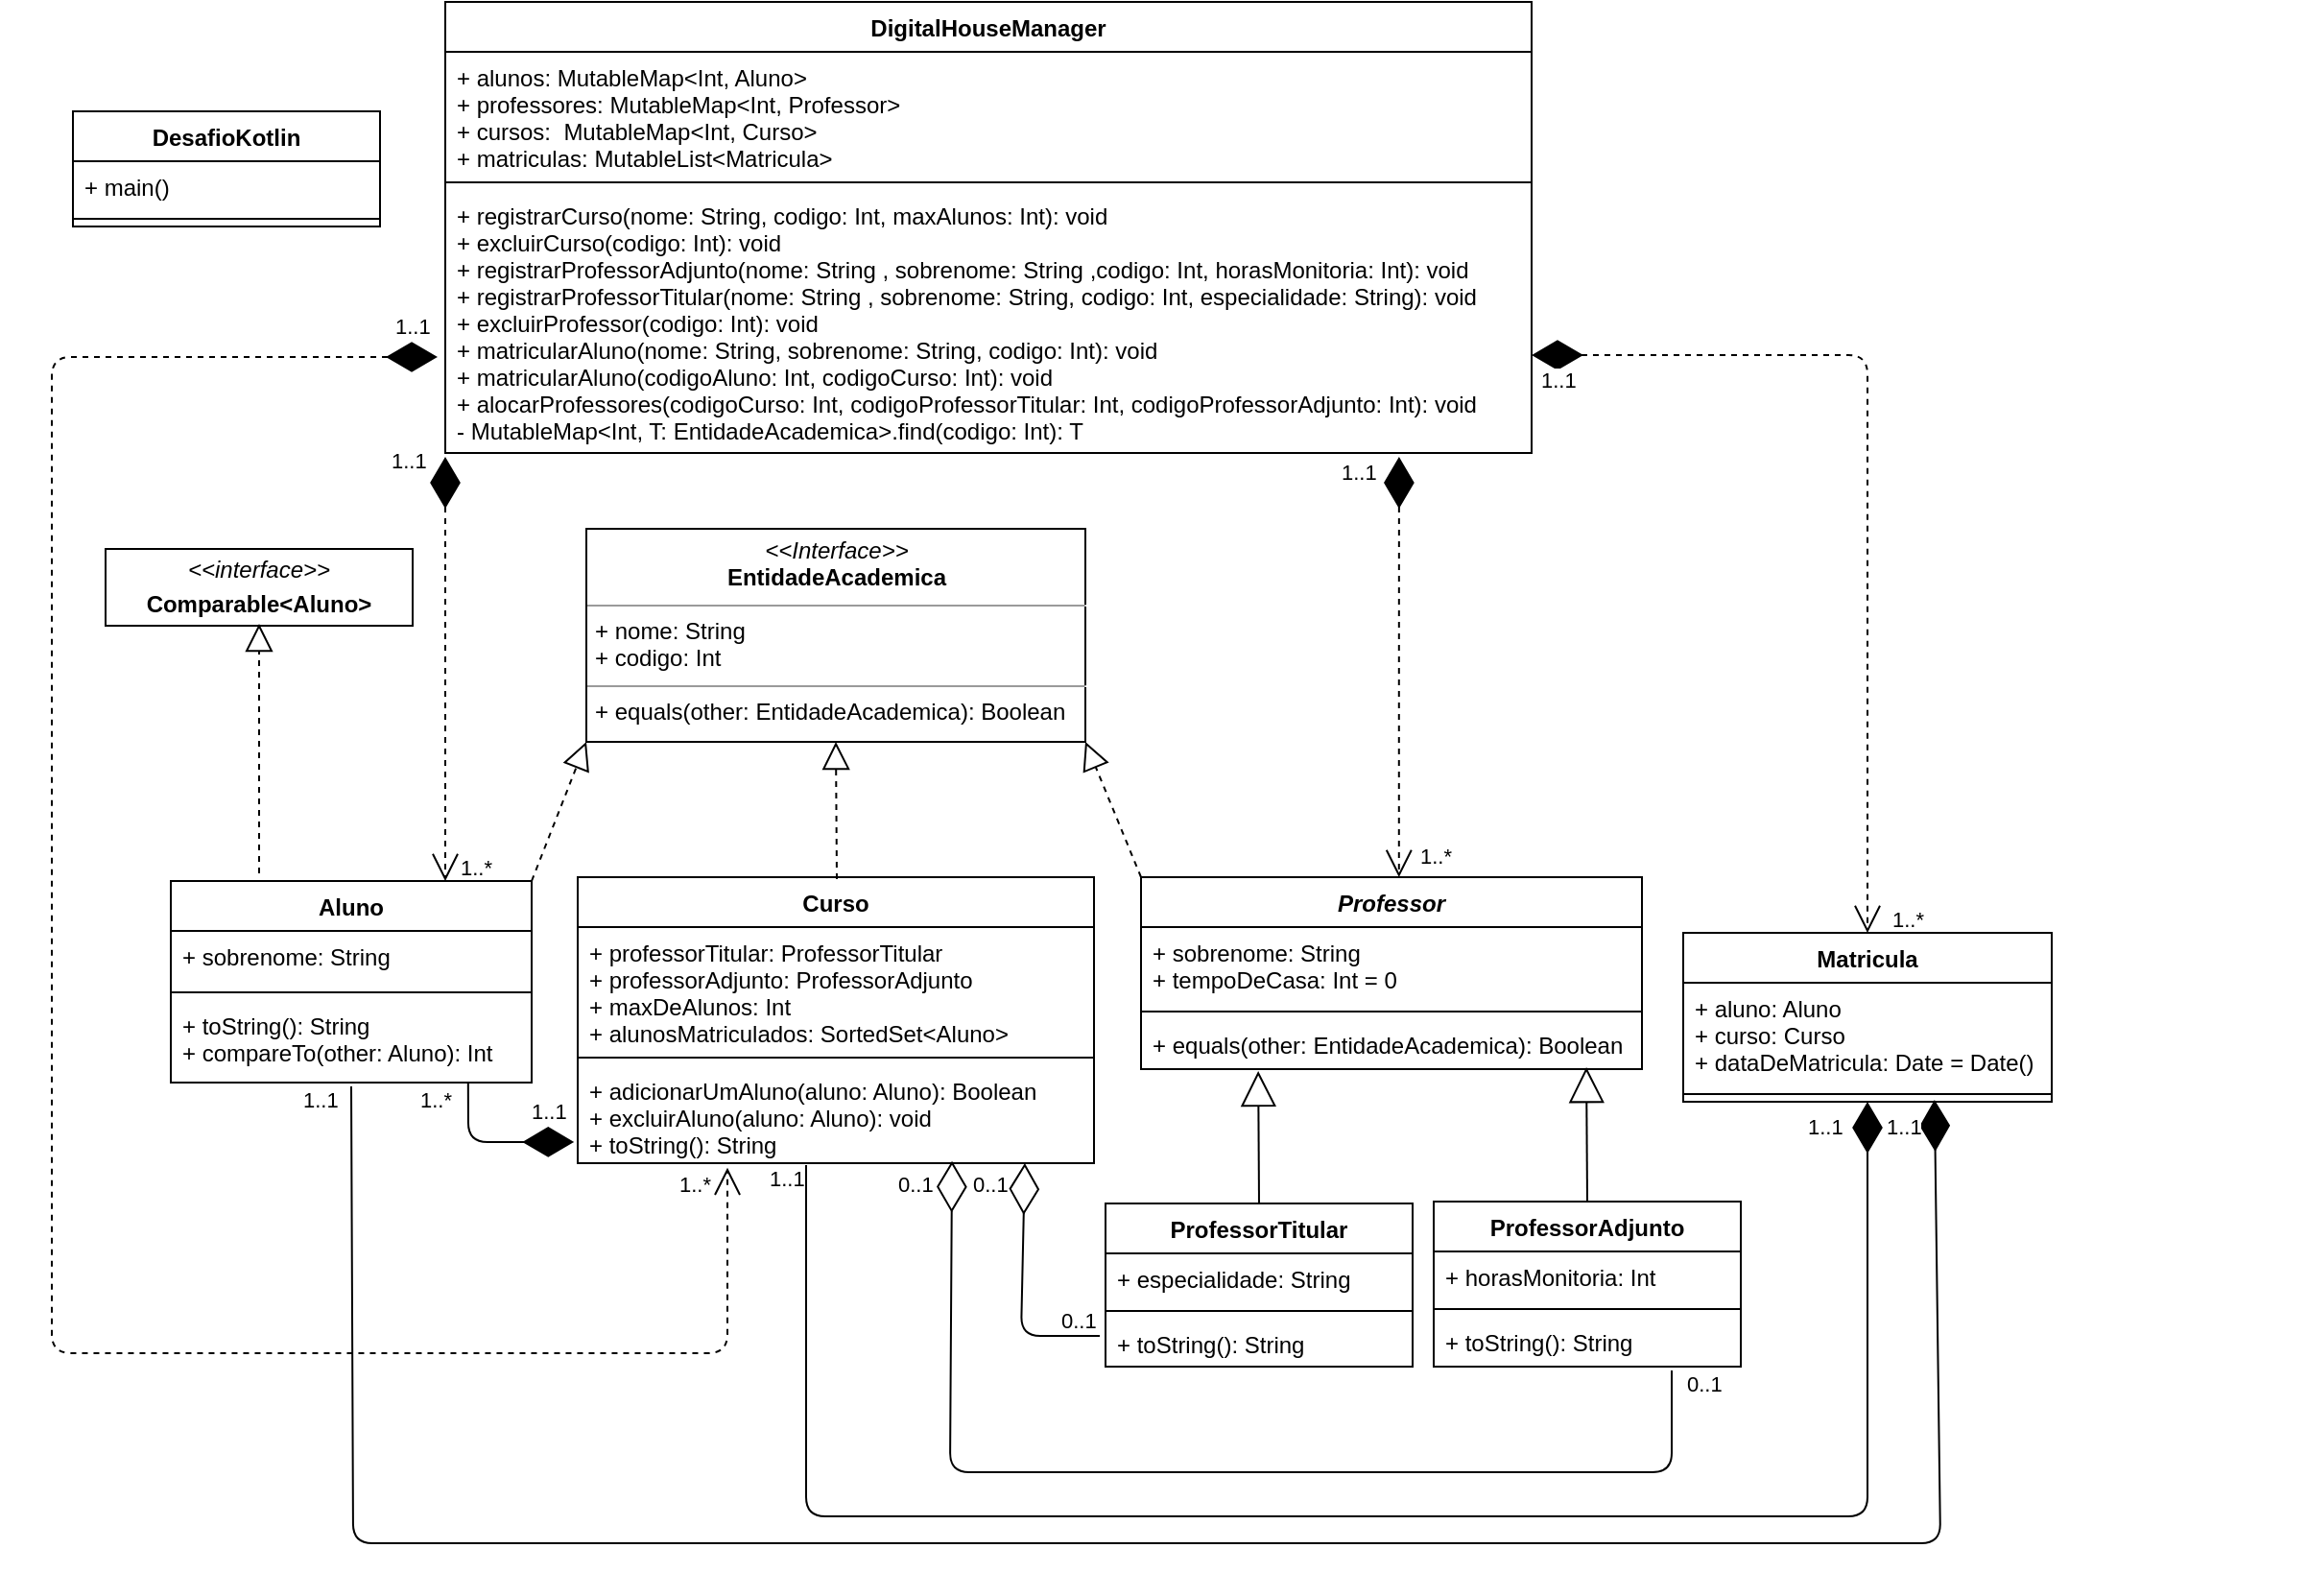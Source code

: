 <mxfile version="13.7.6" type="device"><diagram id="TA4Ik-fwtOm71JZat1J_" name="Page-1"><mxGraphModel dx="2147" dy="1653" grid="0" gridSize="10" guides="1" tooltips="1" connect="1" arrows="1" fold="1" page="1" pageScale="1" pageWidth="827" pageHeight="1169" background="none" math="0" shadow="0"><root><mxCell id="0"/><mxCell id="1" parent="0"/><mxCell id="4JqgGek6J7axMRsAiJ0R-25" value="DigitalHouseManager" style="swimlane;fontStyle=1;align=center;verticalAlign=top;childLayout=stackLayout;horizontal=1;startSize=26;horizontalStack=0;resizeParent=1;resizeParentMax=0;resizeLast=0;collapsible=1;marginBottom=0;" parent="1" vertex="1"><mxGeometry x="51" y="-126" width="566" height="235" as="geometry"/></mxCell><mxCell id="4JqgGek6J7axMRsAiJ0R-26" value="+ alunos: MutableMap&lt;Int, Aluno&gt;&#10;+ professores: MutableMap&lt;Int, Professor&gt;&#10;+ cursos:  MutableMap&lt;Int, Curso&gt;&#10;+ matriculas: MutableList&lt;Matricula&gt;&#10;" style="text;strokeColor=none;fillColor=none;align=left;verticalAlign=top;spacingLeft=4;spacingRight=4;overflow=hidden;rotatable=0;points=[[0,0.5],[1,0.5]];portConstraint=eastwest;" parent="4JqgGek6J7axMRsAiJ0R-25" vertex="1"><mxGeometry y="26" width="566" height="64" as="geometry"/></mxCell><mxCell id="4JqgGek6J7axMRsAiJ0R-27" value="" style="line;strokeWidth=1;fillColor=none;align=left;verticalAlign=middle;spacingTop=-1;spacingLeft=3;spacingRight=3;rotatable=0;labelPosition=right;points=[];portConstraint=eastwest;" parent="4JqgGek6J7axMRsAiJ0R-25" vertex="1"><mxGeometry y="90" width="566" height="8" as="geometry"/></mxCell><mxCell id="4JqgGek6J7axMRsAiJ0R-28" value="+ registrarCurso(nome: String, codigo: Int, maxAlunos: Int): void&#10;+ excluirCurso(codigo: Int): void&#10;+ registrarProfessorAdjunto(nome: String , sobrenome: String ,codigo: Int, horasMonitoria: Int): void&#10;+ registrarProfessorTitular(nome: String , sobrenome: String, codigo: Int, especialidade: String): void&#10;+ excluirProfessor(codigo: Int): void&#10;+ matricularAluno(nome: String, sobrenome: String, codigo: Int): void&#10;+ matricularAluno(codigoAluno: Int, codigoCurso: Int): void&#10;+ alocarProfessores(codigoCurso: Int, codigoProfessorTitular: Int, codigoProfessorAdjunto: Int): void&#10;- MutableMap&lt;Int, T: EntidadeAcademica&gt;.find(codigo: Int): T&#10;&#10;" style="text;strokeColor=none;fillColor=none;align=left;verticalAlign=top;spacingLeft=4;spacingRight=4;overflow=hidden;rotatable=0;points=[[0,0.5],[1,0.5]];portConstraint=eastwest;" parent="4JqgGek6J7axMRsAiJ0R-25" vertex="1"><mxGeometry y="98" width="566" height="137" as="geometry"/></mxCell><mxCell id="4JqgGek6J7axMRsAiJ0R-5" value="Curso" style="swimlane;fontStyle=1;align=center;verticalAlign=top;childLayout=stackLayout;horizontal=1;startSize=26;horizontalStack=0;resizeParent=1;resizeParentMax=0;resizeLast=0;collapsible=1;marginBottom=0;" parent="1" vertex="1"><mxGeometry x="120" y="330" width="269" height="149" as="geometry"/></mxCell><mxCell id="4JqgGek6J7axMRsAiJ0R-6" value="+ professorTitular: ProfessorTitular&#10;+ professorAdjunto: ProfessorAdjunto&#10;+ maxDeAlunos: Int&#10;+ alunosMatriculados: SortedSet&lt;Aluno&gt;" style="text;strokeColor=none;fillColor=none;align=left;verticalAlign=top;spacingLeft=4;spacingRight=4;overflow=hidden;rotatable=0;points=[[0,0.5],[1,0.5]];portConstraint=eastwest;" parent="4JqgGek6J7axMRsAiJ0R-5" vertex="1"><mxGeometry y="26" width="269" height="64" as="geometry"/></mxCell><mxCell id="4JqgGek6J7axMRsAiJ0R-7" value="" style="line;strokeWidth=1;fillColor=none;align=left;verticalAlign=middle;spacingTop=-1;spacingLeft=3;spacingRight=3;rotatable=0;labelPosition=right;points=[];portConstraint=eastwest;" parent="4JqgGek6J7axMRsAiJ0R-5" vertex="1"><mxGeometry y="90" width="269" height="8" as="geometry"/></mxCell><mxCell id="4JqgGek6J7axMRsAiJ0R-8" value="+ adicionarUmAluno(aluno: Aluno): Boolean&#10;+ excluirAluno(aluno: Aluno): void&#10;+ toString(): String" style="text;strokeColor=none;fillColor=none;align=left;verticalAlign=top;spacingLeft=4;spacingRight=4;overflow=hidden;rotatable=0;points=[[0,0.5],[1,0.5]];portConstraint=eastwest;" parent="4JqgGek6J7axMRsAiJ0R-5" vertex="1"><mxGeometry y="98" width="269" height="51" as="geometry"/></mxCell><mxCell id="4JqgGek6J7axMRsAiJ0R-33" value="" style="endArrow=block;endSize=16;endFill=0;html=1;exitX=0.5;exitY=0;exitDx=0;exitDy=0;entryX=0.234;entryY=1.038;entryDx=0;entryDy=0;entryPerimeter=0;" parent="1" source="U7Tj_zJmb85nvKaWJPrt-1" target="4JqgGek6J7axMRsAiJ0R-12" edge="1"><mxGeometry x="-0.358" y="73" width="160" relative="1" as="geometry"><mxPoint x="465" y="500" as="sourcePoint"/><mxPoint x="467" y="432" as="targetPoint"/><mxPoint as="offset"/></mxGeometry></mxCell><mxCell id="4JqgGek6J7axMRsAiJ0R-34" value="" style="endArrow=block;endSize=16;endFill=0;html=1;exitX=0.5;exitY=0;exitDx=0;exitDy=0;entryX=0.889;entryY=0.962;entryDx=0;entryDy=0;entryPerimeter=0;" parent="1" source="U7Tj_zJmb85nvKaWJPrt-5" target="4JqgGek6J7axMRsAiJ0R-12" edge="1"><mxGeometry x="-0.358" y="73" width="160" relative="1" as="geometry"><mxPoint x="650" y="530" as="sourcePoint"/><mxPoint x="636.51" y="499.996" as="targetPoint"/><mxPoint as="offset"/></mxGeometry></mxCell><mxCell id="4JqgGek6J7axMRsAiJ0R-35" value="" style="endArrow=diamondThin;endFill=1;endSize=24;html=1;exitX=0.824;exitY=1;exitDx=0;exitDy=0;exitPerimeter=0;entryX=-0.007;entryY=0.784;entryDx=0;entryDy=0;entryPerimeter=0;" parent="1" source="4JqgGek6J7axMRsAiJ0R-4" edge="1" target="4JqgGek6J7axMRsAiJ0R-8"><mxGeometry width="160" relative="1" as="geometry"><mxPoint x="40" y="520" as="sourcePoint"/><mxPoint x="120" y="454" as="targetPoint"/><Array as="points"><mxPoint x="63" y="468"/></Array></mxGeometry></mxCell><mxCell id="4JqgGek6J7axMRsAiJ0R-39" value="" style="endArrow=diamondThin;endFill=0;endSize=24;html=1;entryX=0.866;entryY=1;entryDx=0;entryDy=0;entryPerimeter=0;" parent="1" target="4JqgGek6J7axMRsAiJ0R-8" edge="1"><mxGeometry width="160" relative="1" as="geometry"><mxPoint x="392" y="569" as="sourcePoint"/><mxPoint x="342" y="490" as="targetPoint"/><Array as="points"><mxPoint x="351" y="569"/></Array></mxGeometry></mxCell><mxCell id="4JqgGek6J7axMRsAiJ0R-40" value="" style="endArrow=diamondThin;endFill=0;endSize=24;html=1;entryX=0.725;entryY=0.977;entryDx=0;entryDy=0;entryPerimeter=0;" parent="1" target="4JqgGek6J7axMRsAiJ0R-8" edge="1"><mxGeometry width="160" relative="1" as="geometry"><mxPoint x="690" y="587" as="sourcePoint"/><mxPoint x="290.0" y="529.998" as="targetPoint"/><Array as="points"><mxPoint x="690" y="640"/><mxPoint x="314" y="640"/></Array></mxGeometry></mxCell><mxCell id="4JqgGek6J7axMRsAiJ0R-42" value="" style="endArrow=open;html=1;endSize=12;startArrow=diamondThin;startSize=24;startFill=1;edgeStyle=orthogonalEdgeStyle;align=left;verticalAlign=bottom;dashed=1;exitX=0.878;exitY=1.015;exitDx=0;exitDy=0;exitPerimeter=0;" parent="1" source="4JqgGek6J7axMRsAiJ0R-28" target="4JqgGek6J7axMRsAiJ0R-9" edge="1"><mxGeometry x="-1" y="3" relative="1" as="geometry"><mxPoint x="600" y="113" as="sourcePoint"/><mxPoint x="490" y="290" as="targetPoint"/><Array as="points"><mxPoint x="548" y="233"/><mxPoint x="548" y="233"/></Array></mxGeometry></mxCell><mxCell id="4JqgGek6J7axMRsAiJ0R-45" value="" style="endArrow=open;html=1;endSize=12;startArrow=diamondThin;startSize=24;startFill=1;edgeStyle=orthogonalEdgeStyle;align=left;verticalAlign=bottom;dashed=1;entryX=0.5;entryY=0;entryDx=0;entryDy=0;" parent="1" source="4JqgGek6J7axMRsAiJ0R-28" target="4JqgGek6J7axMRsAiJ0R-21" edge="1"><mxGeometry x="-1" y="3" relative="1" as="geometry"><mxPoint x="635" y="58" as="sourcePoint"/><mxPoint x="860" y="330" as="targetPoint"/><Array as="points"><mxPoint x="792" y="58"/></Array></mxGeometry></mxCell><mxCell id="4JqgGek6J7axMRsAiJ0R-46" value="" style="endArrow=open;html=1;endSize=12;startArrow=diamondThin;startSize=24;startFill=1;edgeStyle=orthogonalEdgeStyle;align=left;verticalAlign=bottom;dashed=1;exitX=0;exitY=1.015;exitDx=0;exitDy=0;exitPerimeter=0;" parent="1" source="4JqgGek6J7axMRsAiJ0R-28" target="4JqgGek6J7axMRsAiJ0R-1" edge="1"><mxGeometry x="-0.13" y="-130" relative="1" as="geometry"><mxPoint x="40" y="310" as="sourcePoint"/><mxPoint x="61" y="559" as="targetPoint"/><Array as="points"><mxPoint x="74" y="390"/><mxPoint x="61" y="390"/></Array><mxPoint x="119" y="-130" as="offset"/></mxGeometry></mxCell><mxCell id="4JqgGek6J7axMRsAiJ0R-51" value="&lt;p style=&quot;margin: 0px ; margin-top: 4px ; text-align: center&quot;&gt;&lt;i&gt;&amp;lt;&amp;lt;interface&amp;gt;&amp;gt;&lt;/i&gt;&lt;/p&gt;&lt;p style=&quot;margin: 0px ; margin-top: 4px ; text-align: center&quot;&gt;&lt;b&gt;Comparable&amp;lt;Aluno&amp;gt;&lt;/b&gt;&lt;/p&gt;" style="verticalAlign=top;align=left;overflow=fill;fontSize=12;fontFamily=Helvetica;html=1;" parent="1" vertex="1"><mxGeometry x="-126" y="159" width="160" height="40" as="geometry"/></mxCell><mxCell id="4JqgGek6J7axMRsAiJ0R-53" value="" style="endArrow=block;dashed=1;endFill=0;endSize=12;html=1;" parent="1" edge="1"><mxGeometry width="160" relative="1" as="geometry"><mxPoint x="-46" y="328" as="sourcePoint"/><mxPoint x="-46" y="198" as="targetPoint"/></mxGeometry></mxCell><mxCell id="4JqgGek6J7axMRsAiJ0R-58" value="1..*" style="edgeLabel;resizable=0;html=1;align=left;verticalAlign=top;" parent="1" connectable="0" vertex="1"><mxGeometry x="49" y="316" as="geometry"><mxPoint x="8" y="-4" as="offset"/></mxGeometry></mxCell><mxCell id="4JqgGek6J7axMRsAiJ0R-57" value="1..1" style="edgeLabel;resizable=0;html=1;align=left;verticalAlign=top;" parent="1" connectable="0" vertex="1"><mxGeometry x="23" y="30" width="220" as="geometry"/></mxCell><mxCell id="4JqgGek6J7axMRsAiJ0R-59" value="0..1" style="edgeLabel;resizable=0;html=1;align=left;verticalAlign=top;" parent="1" connectable="0" vertex="1"><mxGeometry x="696" y="581" as="geometry"/></mxCell><mxCell id="4JqgGek6J7axMRsAiJ0R-60" value="0..1" style="edgeLabel;resizable=0;html=1;align=left;verticalAlign=top;" parent="1" connectable="0" vertex="1"><mxGeometry x="324" y="477" as="geometry"/></mxCell><mxCell id="4JqgGek6J7axMRsAiJ0R-62" value="0..1" style="edgeLabel;resizable=0;html=1;align=left;verticalAlign=top;" parent="1" connectable="0" vertex="1"><mxGeometry x="285" y="477" as="geometry"/></mxCell><mxCell id="4JqgGek6J7axMRsAiJ0R-63" value="1..*" style="edgeLabel;resizable=0;html=1;align=left;verticalAlign=top;" parent="1" connectable="0" vertex="1"><mxGeometry x="795" y="343" as="geometry"><mxPoint x="8" y="-4" as="offset"/></mxGeometry></mxCell><mxCell id="4JqgGek6J7axMRsAiJ0R-66" value="" style="endArrow=none;endFill=0;endSize=6;html=1;exitX=0.682;exitY=0.875;exitDx=0;exitDy=0;exitPerimeter=0;startArrow=diamondThin;startFill=1;startSize=24;entryX=0.5;entryY=1.047;entryDx=0;entryDy=0;entryPerimeter=0;" parent="1" source="4JqgGek6J7axMRsAiJ0R-23" target="4JqgGek6J7axMRsAiJ0R-4" edge="1"><mxGeometry width="160" relative="1" as="geometry"><mxPoint x="830" y="450" as="sourcePoint"/><mxPoint x="3" y="459" as="targetPoint"/><Array as="points"><mxPoint x="830" y="677"/><mxPoint x="3" y="677"/></Array></mxGeometry></mxCell><mxCell id="4JqgGek6J7axMRsAiJ0R-67" value="" style="endArrow=none;endFill=0;endSize=6;html=1;exitX=0.5;exitY=1;exitDx=0;exitDy=0;startArrow=diamondThin;startFill=1;startSize=24;" parent="1" source="4JqgGek6J7axMRsAiJ0R-21" edge="1"><mxGeometry width="160" relative="1" as="geometry"><mxPoint x="880" y="450" as="sourcePoint"/><mxPoint x="239" y="480" as="targetPoint"/><Array as="points"><mxPoint x="792" y="663"/><mxPoint x="239" y="663"/><mxPoint x="239" y="603"/></Array></mxGeometry></mxCell><mxCell id="4JqgGek6J7axMRsAiJ0R-68" value="1..1" style="edgeLabel;resizable=0;html=1;align=left;verticalAlign=top;" parent="1" connectable="0" vertex="1"><mxGeometry x="21" y="100" width="220" as="geometry"/></mxCell><mxCell id="4JqgGek6J7axMRsAiJ0R-69" value="1..1" style="edgeLabel;resizable=0;html=1;align=left;verticalAlign=top;" parent="1" connectable="0" vertex="1"><mxGeometry x="759" y="447" width="220" as="geometry"/></mxCell><mxCell id="4JqgGek6J7axMRsAiJ0R-70" value="1..1" style="edgeLabel;resizable=0;html=1;align=left;verticalAlign=top;" parent="1" connectable="0" vertex="1"><mxGeometry x="516" y="106" width="220" as="geometry"/></mxCell><mxCell id="4JqgGek6J7axMRsAiJ0R-71" value="1..1" style="edgeLabel;resizable=0;html=1;align=left;verticalAlign=top;" parent="1" connectable="0" vertex="1"><mxGeometry x="94" y="439" width="220" as="geometry"/></mxCell><mxCell id="4JqgGek6J7axMRsAiJ0R-72" value="1..1" style="edgeLabel;resizable=0;html=1;align=left;verticalAlign=top;" parent="1" connectable="0" vertex="1"><mxGeometry x="800" y="447" width="220" as="geometry"/></mxCell><mxCell id="4JqgGek6J7axMRsAiJ0R-73" value="1..1" style="edgeLabel;resizable=0;html=1;align=left;verticalAlign=top;" parent="1" connectable="0" vertex="1"><mxGeometry x="-25" y="433" width="220" as="geometry"/></mxCell><mxCell id="4JqgGek6J7axMRsAiJ0R-74" value="1..*" style="edgeLabel;resizable=0;html=1;align=left;verticalAlign=top;" parent="1" connectable="0" vertex="1"><mxGeometry x="171" y="477" width="220" as="geometry"/></mxCell><mxCell id="4JqgGek6J7axMRsAiJ0R-75" value="1..1" style="edgeLabel;resizable=0;html=1;align=left;verticalAlign=top;" parent="1" connectable="0" vertex="1"><mxGeometry x="620" y="58" width="220" as="geometry"/></mxCell><mxCell id="4JqgGek6J7axMRsAiJ0R-76" value="1..*" style="edgeLabel;resizable=0;html=1;align=left;verticalAlign=top;" parent="1" connectable="0" vertex="1"><mxGeometry x="36" y="433" width="220" as="geometry"/></mxCell><mxCell id="4JqgGek6J7axMRsAiJ0R-78" value="1..1" style="edgeLabel;resizable=0;html=1;align=left;verticalAlign=top;" parent="1" connectable="0" vertex="1"><mxGeometry x="218" y="474" width="220" as="geometry"/></mxCell><mxCell id="4JqgGek6J7axMRsAiJ0R-79" value="1..*" style="edgeLabel;resizable=0;html=1;align=left;verticalAlign=top;" parent="1" connectable="0" vertex="1"><mxGeometry x="557" y="306" width="220" as="geometry"/></mxCell><mxCell id="U7Tj_zJmb85nvKaWJPrt-13" value="&lt;p style=&quot;margin: 0px ; margin-top: 4px ; text-align: center&quot;&gt;&lt;i&gt;&amp;lt;&amp;lt;Interface&amp;gt;&amp;gt;&lt;/i&gt;&lt;br&gt;&lt;b&gt;EntidadeAcademica&lt;/b&gt;&lt;/p&gt;&lt;hr size=&quot;1&quot;&gt;&lt;p style=&quot;margin: 0px ; margin-left: 4px&quot;&gt;+ nome: String&lt;br&gt;+ codigo: Int&lt;/p&gt;&lt;hr size=&quot;1&quot;&gt;&lt;p style=&quot;margin: 0px ; margin-left: 4px&quot;&gt;+ equals(other: EntidadeAcademica): Boolean&lt;br&gt;&lt;/p&gt;" style="verticalAlign=top;align=left;overflow=fill;fontSize=12;fontFamily=Helvetica;html=1;" parent="1" vertex="1"><mxGeometry x="124.5" y="148.5" width="260" height="111" as="geometry"/></mxCell><mxCell id="4JqgGek6J7axMRsAiJ0R-1" value="Aluno" style="swimlane;fontStyle=1;align=center;verticalAlign=top;childLayout=stackLayout;horizontal=1;startSize=26;horizontalStack=0;resizeParent=1;resizeParentMax=0;resizeLast=0;collapsible=1;marginBottom=0;" parent="1" vertex="1"><mxGeometry x="-92" y="332" width="188" height="105" as="geometry"/></mxCell><mxCell id="4JqgGek6J7axMRsAiJ0R-2" value="+ sobrenome: String&#10;" style="text;strokeColor=none;fillColor=none;align=left;verticalAlign=top;spacingLeft=4;spacingRight=4;overflow=hidden;rotatable=0;points=[[0,0.5],[1,0.5]];portConstraint=eastwest;" parent="4JqgGek6J7axMRsAiJ0R-1" vertex="1"><mxGeometry y="26" width="188" height="28" as="geometry"/></mxCell><mxCell id="4JqgGek6J7axMRsAiJ0R-3" value="" style="line;strokeWidth=1;fillColor=none;align=left;verticalAlign=middle;spacingTop=-1;spacingLeft=3;spacingRight=3;rotatable=0;labelPosition=right;points=[];portConstraint=eastwest;" parent="4JqgGek6J7axMRsAiJ0R-1" vertex="1"><mxGeometry y="54" width="188" height="8" as="geometry"/></mxCell><mxCell id="4JqgGek6J7axMRsAiJ0R-4" value="+ toString(): String&#10;+ compareTo(other: Aluno): Int" style="text;strokeColor=none;fillColor=none;align=left;verticalAlign=top;spacingLeft=4;spacingRight=4;overflow=hidden;rotatable=0;points=[[0,0.5],[1,0.5]];portConstraint=eastwest;" parent="4JqgGek6J7axMRsAiJ0R-1" vertex="1"><mxGeometry y="62" width="188" height="43" as="geometry"/></mxCell><mxCell id="U7Tj_zJmb85nvKaWJPrt-14" value="" style="endArrow=block;dashed=1;endFill=0;endSize=12;html=1;entryX=0;entryY=1;entryDx=0;entryDy=0;exitX=1;exitY=0;exitDx=0;exitDy=0;" parent="1" source="4JqgGek6J7axMRsAiJ0R-1" target="U7Tj_zJmb85nvKaWJPrt-13" edge="1"><mxGeometry width="160" relative="1" as="geometry"><mxPoint y="331" as="sourcePoint"/><mxPoint x="-11" y="223" as="targetPoint"/></mxGeometry></mxCell><mxCell id="U7Tj_zJmb85nvKaWJPrt-15" value="" style="endArrow=block;dashed=1;endFill=0;endSize=12;html=1;entryX=0.5;entryY=1;entryDx=0;entryDy=0;" parent="1" target="U7Tj_zJmb85nvKaWJPrt-13" edge="1"><mxGeometry width="160" relative="1" as="geometry"><mxPoint x="255" y="331" as="sourcePoint"/><mxPoint x="373.5" y="259.5" as="targetPoint"/></mxGeometry></mxCell><mxCell id="U7Tj_zJmb85nvKaWJPrt-16" value="" style="endArrow=block;dashed=1;endFill=0;endSize=12;html=1;entryX=1;entryY=1;entryDx=0;entryDy=0;exitX=0;exitY=0;exitDx=0;exitDy=0;" parent="1" source="4JqgGek6J7axMRsAiJ0R-9" target="U7Tj_zJmb85nvKaWJPrt-13" edge="1"><mxGeometry width="160" relative="1" as="geometry"><mxPoint x="361.5" y="335.5" as="sourcePoint"/><mxPoint x="361" y="264" as="targetPoint"/></mxGeometry></mxCell><mxCell id="4JqgGek6J7axMRsAiJ0R-29" value="DesafioKotlin" style="swimlane;fontStyle=1;align=center;verticalAlign=top;childLayout=stackLayout;horizontal=1;startSize=26;horizontalStack=0;resizeParent=1;resizeParentMax=0;resizeLast=0;collapsible=1;marginBottom=0;" parent="1" vertex="1"><mxGeometry x="-143" y="-69" width="160" height="60" as="geometry"/></mxCell><mxCell id="4JqgGek6J7axMRsAiJ0R-30" value="+ main()" style="text;strokeColor=none;fillColor=none;align=left;verticalAlign=top;spacingLeft=4;spacingRight=4;overflow=hidden;rotatable=0;points=[[0,0.5],[1,0.5]];portConstraint=eastwest;" parent="4JqgGek6J7axMRsAiJ0R-29" vertex="1"><mxGeometry y="26" width="160" height="26" as="geometry"/></mxCell><mxCell id="4JqgGek6J7axMRsAiJ0R-31" value="" style="line;strokeWidth=1;fillColor=none;align=left;verticalAlign=middle;spacingTop=-1;spacingLeft=3;spacingRight=3;rotatable=0;labelPosition=right;points=[];portConstraint=eastwest;" parent="4JqgGek6J7axMRsAiJ0R-29" vertex="1"><mxGeometry y="52" width="160" height="8" as="geometry"/></mxCell><mxCell id="4JqgGek6J7axMRsAiJ0R-21" value="Matricula" style="swimlane;fontStyle=1;align=center;verticalAlign=top;childLayout=stackLayout;horizontal=1;startSize=26;horizontalStack=0;resizeParent=1;resizeParentMax=0;resizeLast=0;collapsible=1;marginBottom=0;" parent="1" vertex="1"><mxGeometry x="696" y="359" width="192" height="88" as="geometry"/></mxCell><mxCell id="4JqgGek6J7axMRsAiJ0R-22" value="+ aluno: Aluno&#10;+ curso: Curso&#10;+ dataDeMatricula: Date = Date()" style="text;strokeColor=none;fillColor=none;align=left;verticalAlign=top;spacingLeft=4;spacingRight=4;overflow=hidden;rotatable=0;points=[[0,0.5],[1,0.5]];portConstraint=eastwest;" parent="4JqgGek6J7axMRsAiJ0R-21" vertex="1"><mxGeometry y="26" width="192" height="54" as="geometry"/></mxCell><mxCell id="4JqgGek6J7axMRsAiJ0R-23" value="" style="line;strokeWidth=1;fillColor=none;align=left;verticalAlign=middle;spacingTop=-1;spacingLeft=3;spacingRight=3;rotatable=0;labelPosition=right;points=[];portConstraint=eastwest;" parent="4JqgGek6J7axMRsAiJ0R-21" vertex="1"><mxGeometry y="80" width="192" height="8" as="geometry"/></mxCell><mxCell id="4JqgGek6J7axMRsAiJ0R-9" value="Professor" style="swimlane;fontStyle=3;align=center;verticalAlign=top;childLayout=stackLayout;horizontal=1;startSize=26;horizontalStack=0;resizeParent=1;resizeParentMax=0;resizeLast=0;collapsible=1;marginBottom=0;" parent="1" vertex="1"><mxGeometry x="413.5" y="330" width="261" height="100" as="geometry"/></mxCell><mxCell id="4JqgGek6J7axMRsAiJ0R-10" value="+ sobrenome: String&#10;+ tempoDeCasa: Int = 0" style="text;strokeColor=none;fillColor=none;align=left;verticalAlign=top;spacingLeft=4;spacingRight=4;overflow=hidden;rotatable=0;points=[[0,0.5],[1,0.5]];portConstraint=eastwest;" parent="4JqgGek6J7axMRsAiJ0R-9" vertex="1"><mxGeometry y="26" width="261" height="40" as="geometry"/></mxCell><mxCell id="4JqgGek6J7axMRsAiJ0R-11" value="" style="line;strokeWidth=1;fillColor=none;align=left;verticalAlign=middle;spacingTop=-1;spacingLeft=3;spacingRight=3;rotatable=0;labelPosition=right;points=[];portConstraint=eastwest;" parent="4JqgGek6J7axMRsAiJ0R-9" vertex="1"><mxGeometry y="66" width="261" height="8" as="geometry"/></mxCell><mxCell id="4JqgGek6J7axMRsAiJ0R-12" value="+ equals(other: EntidadeAcademica): Boolean" style="text;strokeColor=none;fillColor=none;align=left;verticalAlign=top;spacingLeft=4;spacingRight=4;overflow=hidden;rotatable=0;points=[[0,0.5],[1,0.5]];portConstraint=eastwest;" parent="4JqgGek6J7axMRsAiJ0R-9" vertex="1"><mxGeometry y="74" width="261" height="26" as="geometry"/></mxCell><mxCell id="U7Tj_zJmb85nvKaWJPrt-1" value="ProfessorTitular" style="swimlane;fontStyle=1;align=center;verticalAlign=top;childLayout=stackLayout;horizontal=1;startSize=26;horizontalStack=0;resizeParent=1;resizeParentMax=0;resizeLast=0;collapsible=1;marginBottom=0;" parent="1" vertex="1"><mxGeometry x="395" y="500" width="160" height="85" as="geometry"/></mxCell><mxCell id="U7Tj_zJmb85nvKaWJPrt-2" value="+ especialidade: String" style="text;strokeColor=none;fillColor=none;align=left;verticalAlign=top;spacingLeft=4;spacingRight=4;overflow=hidden;rotatable=0;points=[[0,0.5],[1,0.5]];portConstraint=eastwest;" parent="U7Tj_zJmb85nvKaWJPrt-1" vertex="1"><mxGeometry y="26" width="160" height="26" as="geometry"/></mxCell><mxCell id="U7Tj_zJmb85nvKaWJPrt-3" value="" style="line;strokeWidth=1;fillColor=none;align=left;verticalAlign=middle;spacingTop=-1;spacingLeft=3;spacingRight=3;rotatable=0;labelPosition=right;points=[];portConstraint=eastwest;" parent="U7Tj_zJmb85nvKaWJPrt-1" vertex="1"><mxGeometry y="52" width="160" height="8" as="geometry"/></mxCell><mxCell id="U7Tj_zJmb85nvKaWJPrt-4" value="+ toString(): String" style="text;strokeColor=none;fillColor=none;align=left;verticalAlign=top;spacingLeft=4;spacingRight=4;overflow=hidden;rotatable=0;points=[[0,0.5],[1,0.5]];portConstraint=eastwest;" parent="U7Tj_zJmb85nvKaWJPrt-1" vertex="1"><mxGeometry y="60" width="160" height="25" as="geometry"/></mxCell><mxCell id="U7Tj_zJmb85nvKaWJPrt-5" value="ProfessorAdjunto" style="swimlane;fontStyle=1;align=center;verticalAlign=top;childLayout=stackLayout;horizontal=1;startSize=26;horizontalStack=0;resizeParent=1;resizeParentMax=0;resizeLast=0;collapsible=1;marginBottom=0;" parent="1" vertex="1"><mxGeometry x="566" y="499" width="160" height="86" as="geometry"/></mxCell><mxCell id="U7Tj_zJmb85nvKaWJPrt-6" value="+ horasMonitoria: Int" style="text;strokeColor=none;fillColor=none;align=left;verticalAlign=top;spacingLeft=4;spacingRight=4;overflow=hidden;rotatable=0;points=[[0,0.5],[1,0.5]];portConstraint=eastwest;" parent="U7Tj_zJmb85nvKaWJPrt-5" vertex="1"><mxGeometry y="26" width="160" height="26" as="geometry"/></mxCell><mxCell id="U7Tj_zJmb85nvKaWJPrt-7" value="" style="line;strokeWidth=1;fillColor=none;align=left;verticalAlign=middle;spacingTop=-1;spacingLeft=3;spacingRight=3;rotatable=0;labelPosition=right;points=[];portConstraint=eastwest;" parent="U7Tj_zJmb85nvKaWJPrt-5" vertex="1"><mxGeometry y="52" width="160" height="8" as="geometry"/></mxCell><mxCell id="U7Tj_zJmb85nvKaWJPrt-8" value="+ toString(): String" style="text;strokeColor=none;fillColor=none;align=left;verticalAlign=top;spacingLeft=4;spacingRight=4;overflow=hidden;rotatable=0;points=[[0,0.5],[1,0.5]];portConstraint=eastwest;" parent="U7Tj_zJmb85nvKaWJPrt-5" vertex="1"><mxGeometry y="60" width="160" height="26" as="geometry"/></mxCell><mxCell id="U7Tj_zJmb85nvKaWJPrt-19" value="" style="endArrow=open;html=1;endSize=12;startArrow=diamondThin;startSize=24;startFill=1;edgeStyle=orthogonalEdgeStyle;align=left;verticalAlign=bottom;entryX=0.29;entryY=1.047;entryDx=0;entryDy=0;entryPerimeter=0;dashed=1;" parent="1" target="4JqgGek6J7axMRsAiJ0R-8" edge="1"><mxGeometry x="-0.257" y="66" relative="1" as="geometry"><mxPoint x="47" y="59" as="sourcePoint"/><mxPoint x="202" y="613" as="targetPoint"/><Array as="points"><mxPoint x="-154" y="59"/><mxPoint x="-154" y="578"/><mxPoint x="198" y="578"/></Array><mxPoint x="-61" y="42" as="offset"/></mxGeometry></mxCell><mxCell id="U7Tj_zJmb85nvKaWJPrt-22" value="0..1" style="edgeLabel;resizable=0;html=1;align=left;verticalAlign=top;" parent="1" connectable="0" vertex="1"><mxGeometry x="370" y="548" as="geometry"/></mxCell></root></mxGraphModel></diagram></mxfile>